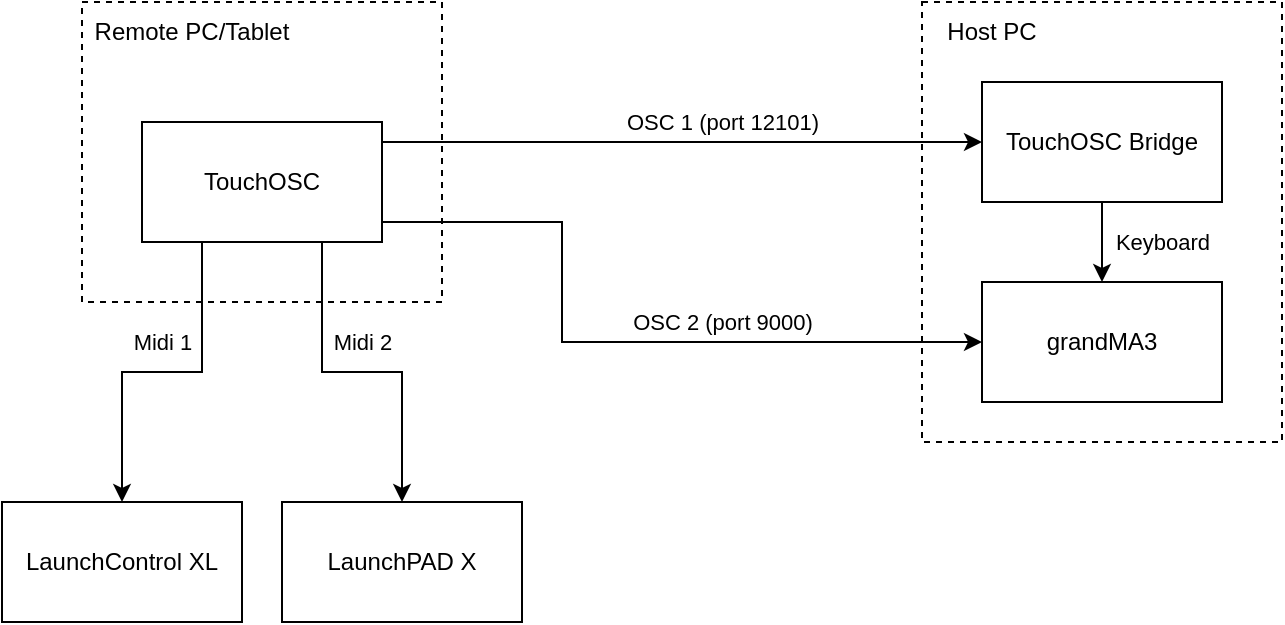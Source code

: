 <mxfile version="20.2.6" type="github">
  <diagram id="8McUKo4UDcrQfslcvDmJ" name="Seite-1">
    <mxGraphModel dx="2011" dy="1151" grid="1" gridSize="10" guides="1" tooltips="1" connect="1" arrows="1" fold="1" page="1" pageScale="1" pageWidth="1169" pageHeight="827" math="0" shadow="0">
      <root>
        <mxCell id="0" />
        <mxCell id="1" parent="0" />
        <mxCell id="DPtADZB71EkUQaptE6GC-3" value="&lt;div&gt;OSC 1 (port 12101)&lt;br&gt;&lt;/div&gt;" style="edgeStyle=orthogonalEdgeStyle;rounded=0;orthogonalLoop=1;jettySize=auto;html=1;" edge="1" parent="1" source="DPtADZB71EkUQaptE6GC-1" target="DPtADZB71EkUQaptE6GC-2">
          <mxGeometry x="0.133" y="10" relative="1" as="geometry">
            <Array as="points">
              <mxPoint x="320" y="180" />
              <mxPoint x="320" y="180" />
            </Array>
            <mxPoint as="offset" />
          </mxGeometry>
        </mxCell>
        <mxCell id="DPtADZB71EkUQaptE6GC-5" value="OSC 2 (port 9000)" style="edgeStyle=orthogonalEdgeStyle;rounded=0;orthogonalLoop=1;jettySize=auto;html=1;entryX=0;entryY=0.5;entryDx=0;entryDy=0;" edge="1" parent="1" source="DPtADZB71EkUQaptE6GC-1" target="DPtADZB71EkUQaptE6GC-4">
          <mxGeometry x="0.278" y="10" relative="1" as="geometry">
            <Array as="points">
              <mxPoint x="300" y="220" />
              <mxPoint x="300" y="280" />
            </Array>
            <mxPoint as="offset" />
          </mxGeometry>
        </mxCell>
        <mxCell id="DPtADZB71EkUQaptE6GC-8" value="&lt;div&gt;Midi 1&lt;/div&gt;" style="edgeStyle=orthogonalEdgeStyle;rounded=0;orthogonalLoop=1;jettySize=auto;html=1;" edge="1" parent="1" source="DPtADZB71EkUQaptE6GC-1" target="DPtADZB71EkUQaptE6GC-6">
          <mxGeometry y="-15" relative="1" as="geometry">
            <Array as="points">
              <mxPoint x="120" y="295" />
              <mxPoint x="80" y="295" />
            </Array>
            <mxPoint as="offset" />
          </mxGeometry>
        </mxCell>
        <mxCell id="DPtADZB71EkUQaptE6GC-9" value="&lt;div&gt;Midi 2&lt;/div&gt;" style="edgeStyle=orthogonalEdgeStyle;rounded=0;orthogonalLoop=1;jettySize=auto;html=1;" edge="1" parent="1" source="DPtADZB71EkUQaptE6GC-1" target="DPtADZB71EkUQaptE6GC-7">
          <mxGeometry y="15" relative="1" as="geometry">
            <Array as="points">
              <mxPoint x="180" y="295" />
              <mxPoint x="220" y="295" />
            </Array>
            <mxPoint as="offset" />
          </mxGeometry>
        </mxCell>
        <mxCell id="DPtADZB71EkUQaptE6GC-1" value="TouchOSC" style="rounded=0;whiteSpace=wrap;html=1;" vertex="1" parent="1">
          <mxGeometry x="90" y="170" width="120" height="60" as="geometry" />
        </mxCell>
        <mxCell id="DPtADZB71EkUQaptE6GC-14" value="Keyboard" style="edgeStyle=orthogonalEdgeStyle;rounded=0;orthogonalLoop=1;jettySize=auto;html=1;entryX=0.5;entryY=0;entryDx=0;entryDy=0;" edge="1" parent="1" source="DPtADZB71EkUQaptE6GC-2" target="DPtADZB71EkUQaptE6GC-4">
          <mxGeometry y="30" relative="1" as="geometry">
            <mxPoint as="offset" />
          </mxGeometry>
        </mxCell>
        <mxCell id="DPtADZB71EkUQaptE6GC-2" value="TouchOSC Bridge" style="rounded=0;whiteSpace=wrap;html=1;" vertex="1" parent="1">
          <mxGeometry x="510" y="150" width="120" height="60" as="geometry" />
        </mxCell>
        <mxCell id="DPtADZB71EkUQaptE6GC-4" value="grandMA3" style="rounded=0;whiteSpace=wrap;html=1;" vertex="1" parent="1">
          <mxGeometry x="510" y="250" width="120" height="60" as="geometry" />
        </mxCell>
        <mxCell id="DPtADZB71EkUQaptE6GC-6" value="&lt;div&gt;LaunchControl XL&lt;/div&gt;" style="rounded=0;whiteSpace=wrap;html=1;" vertex="1" parent="1">
          <mxGeometry x="20" y="360" width="120" height="60" as="geometry" />
        </mxCell>
        <mxCell id="DPtADZB71EkUQaptE6GC-7" value="LaunchPAD X" style="rounded=0;whiteSpace=wrap;html=1;" vertex="1" parent="1">
          <mxGeometry x="160" y="360" width="120" height="60" as="geometry" />
        </mxCell>
        <mxCell id="DPtADZB71EkUQaptE6GC-10" value="" style="rounded=0;whiteSpace=wrap;html=1;dashed=1;fillColor=none;" vertex="1" parent="1">
          <mxGeometry x="60" y="110" width="180" height="150" as="geometry" />
        </mxCell>
        <mxCell id="DPtADZB71EkUQaptE6GC-11" value="" style="rounded=0;whiteSpace=wrap;html=1;dashed=1;fillColor=none;" vertex="1" parent="1">
          <mxGeometry x="480" y="110" width="180" height="220" as="geometry" />
        </mxCell>
        <mxCell id="DPtADZB71EkUQaptE6GC-12" value="Remote PC/Tablet" style="text;html=1;strokeColor=none;fillColor=none;align=center;verticalAlign=middle;whiteSpace=wrap;rounded=0;dashed=1;" vertex="1" parent="1">
          <mxGeometry x="60" y="110" width="110" height="30" as="geometry" />
        </mxCell>
        <mxCell id="DPtADZB71EkUQaptE6GC-13" value="Host PC" style="text;html=1;strokeColor=none;fillColor=none;align=center;verticalAlign=middle;whiteSpace=wrap;rounded=0;dashed=1;" vertex="1" parent="1">
          <mxGeometry x="460" y="110" width="110" height="30" as="geometry" />
        </mxCell>
      </root>
    </mxGraphModel>
  </diagram>
</mxfile>
